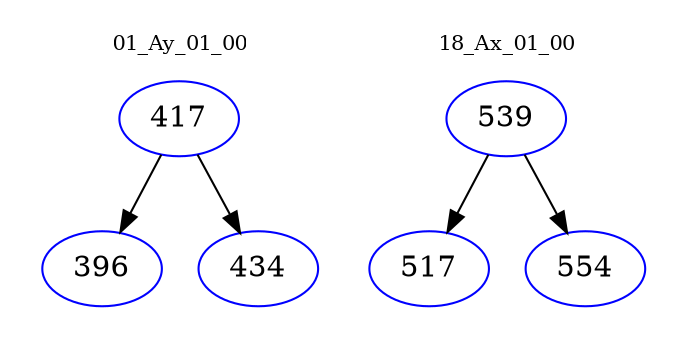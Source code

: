 digraph{
subgraph cluster_0 {
color = white
label = "01_Ay_01_00";
fontsize=10;
T0_417 [label="417", color="blue"]
T0_417 -> T0_396 [color="black"]
T0_396 [label="396", color="blue"]
T0_417 -> T0_434 [color="black"]
T0_434 [label="434", color="blue"]
}
subgraph cluster_1 {
color = white
label = "18_Ax_01_00";
fontsize=10;
T1_539 [label="539", color="blue"]
T1_539 -> T1_517 [color="black"]
T1_517 [label="517", color="blue"]
T1_539 -> T1_554 [color="black"]
T1_554 [label="554", color="blue"]
}
}
